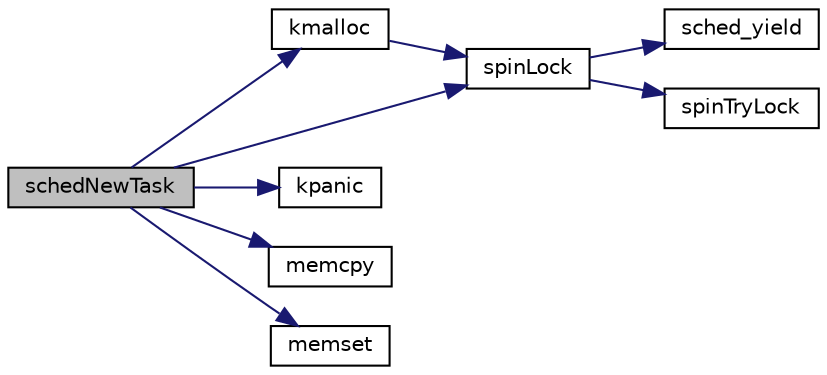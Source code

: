 digraph "schedNewTask"
{
 // LATEX_PDF_SIZE
  edge [fontname="Helvetica",fontsize="10",labelfontname="Helvetica",labelfontsize="10"];
  node [fontname="Helvetica",fontsize="10",shape=record];
  rankdir="LR";
  Node1 [label="schedNewTask",height=0.2,width=0.4,color="black", fillcolor="grey75", style="filled", fontcolor="black",tooltip=" "];
  Node1 -> Node2 [color="midnightblue",fontsize="10",style="solid",fontname="Helvetica"];
  Node2 [label="kmalloc",height=0.2,width=0.4,color="black", fillcolor="white", style="filled",URL="$kmalloc_8h.html#a150eab2ac4ce4553e21ca10e7f441762",tooltip=" "];
  Node2 -> Node3 [color="midnightblue",fontsize="10",style="solid",fontname="Helvetica"];
  Node3 [label="spinLock",height=0.2,width=0.4,color="black", fillcolor="white", style="filled",URL="$armv6_2spinlock_8c.html#a71f03d2ba55111c715b6068254847a53",tooltip=" "];
  Node3 -> Node4 [color="midnightblue",fontsize="10",style="solid",fontname="Helvetica"];
  Node4 [label="sched_yield",height=0.2,width=0.4,color="black", fillcolor="white", style="filled",URL="$armv6_2sched_8c.html#a08933fe6d593a1c78b9080359f15a0b7",tooltip=" "];
  Node3 -> Node5 [color="midnightblue",fontsize="10",style="solid",fontname="Helvetica"];
  Node5 [label="spinTryLock",height=0.2,width=0.4,color="black", fillcolor="white", style="filled",URL="$armv6_2spinlock_8c.html#a740766af5da58616f700fffab6768a78",tooltip=" "];
  Node1 -> Node6 [color="midnightblue",fontsize="10",style="solid",fontname="Helvetica"];
  Node6 [label="kpanic",height=0.2,width=0.4,color="black", fillcolor="white", style="filled",URL="$armv6_2kpanic_8c.html#adb9a182aa071791a306163d50d653deb",tooltip="print panic message and halt system"];
  Node1 -> Node7 [color="midnightblue",fontsize="10",style="solid",fontname="Helvetica"];
  Node7 [label="memcpy",height=0.2,width=0.4,color="black", fillcolor="white", style="filled",URL="$string_8h.html#ae33b18edb618c656b9b795b9fce2316c",tooltip=" "];
  Node1 -> Node8 [color="midnightblue",fontsize="10",style="solid",fontname="Helvetica"];
  Node8 [label="memset",height=0.2,width=0.4,color="black", fillcolor="white", style="filled",URL="$string_8h.html#ace4b911463887af5e748326323e99a23",tooltip=" "];
  Node1 -> Node3 [color="midnightblue",fontsize="10",style="solid",fontname="Helvetica"];
}
